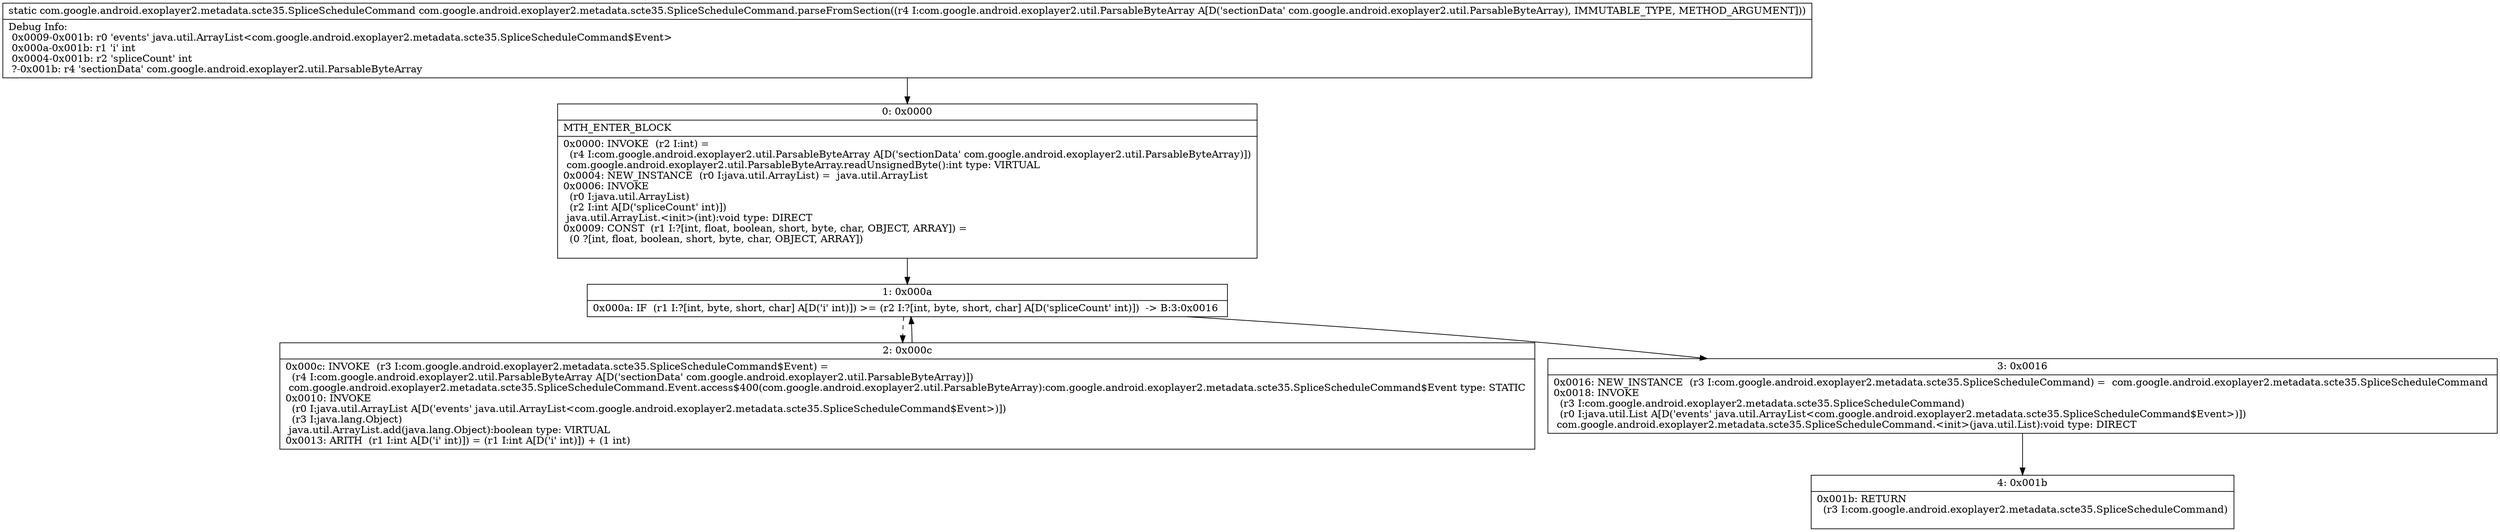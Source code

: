 digraph "CFG forcom.google.android.exoplayer2.metadata.scte35.SpliceScheduleCommand.parseFromSection(Lcom\/google\/android\/exoplayer2\/util\/ParsableByteArray;)Lcom\/google\/android\/exoplayer2\/metadata\/scte35\/SpliceScheduleCommand;" {
Node_0 [shape=record,label="{0\:\ 0x0000|MTH_ENTER_BLOCK\l|0x0000: INVOKE  (r2 I:int) = \l  (r4 I:com.google.android.exoplayer2.util.ParsableByteArray A[D('sectionData' com.google.android.exoplayer2.util.ParsableByteArray)])\l com.google.android.exoplayer2.util.ParsableByteArray.readUnsignedByte():int type: VIRTUAL \l0x0004: NEW_INSTANCE  (r0 I:java.util.ArrayList) =  java.util.ArrayList \l0x0006: INVOKE  \l  (r0 I:java.util.ArrayList)\l  (r2 I:int A[D('spliceCount' int)])\l java.util.ArrayList.\<init\>(int):void type: DIRECT \l0x0009: CONST  (r1 I:?[int, float, boolean, short, byte, char, OBJECT, ARRAY]) = \l  (0 ?[int, float, boolean, short, byte, char, OBJECT, ARRAY])\l \l}"];
Node_1 [shape=record,label="{1\:\ 0x000a|0x000a: IF  (r1 I:?[int, byte, short, char] A[D('i' int)]) \>= (r2 I:?[int, byte, short, char] A[D('spliceCount' int)])  \-\> B:3:0x0016 \l}"];
Node_2 [shape=record,label="{2\:\ 0x000c|0x000c: INVOKE  (r3 I:com.google.android.exoplayer2.metadata.scte35.SpliceScheduleCommand$Event) = \l  (r4 I:com.google.android.exoplayer2.util.ParsableByteArray A[D('sectionData' com.google.android.exoplayer2.util.ParsableByteArray)])\l com.google.android.exoplayer2.metadata.scte35.SpliceScheduleCommand.Event.access$400(com.google.android.exoplayer2.util.ParsableByteArray):com.google.android.exoplayer2.metadata.scte35.SpliceScheduleCommand$Event type: STATIC \l0x0010: INVOKE  \l  (r0 I:java.util.ArrayList A[D('events' java.util.ArrayList\<com.google.android.exoplayer2.metadata.scte35.SpliceScheduleCommand$Event\>)])\l  (r3 I:java.lang.Object)\l java.util.ArrayList.add(java.lang.Object):boolean type: VIRTUAL \l0x0013: ARITH  (r1 I:int A[D('i' int)]) = (r1 I:int A[D('i' int)]) + (1 int) \l}"];
Node_3 [shape=record,label="{3\:\ 0x0016|0x0016: NEW_INSTANCE  (r3 I:com.google.android.exoplayer2.metadata.scte35.SpliceScheduleCommand) =  com.google.android.exoplayer2.metadata.scte35.SpliceScheduleCommand \l0x0018: INVOKE  \l  (r3 I:com.google.android.exoplayer2.metadata.scte35.SpliceScheduleCommand)\l  (r0 I:java.util.List A[D('events' java.util.ArrayList\<com.google.android.exoplayer2.metadata.scte35.SpliceScheduleCommand$Event\>)])\l com.google.android.exoplayer2.metadata.scte35.SpliceScheduleCommand.\<init\>(java.util.List):void type: DIRECT \l}"];
Node_4 [shape=record,label="{4\:\ 0x001b|0x001b: RETURN  \l  (r3 I:com.google.android.exoplayer2.metadata.scte35.SpliceScheduleCommand)\l \l}"];
MethodNode[shape=record,label="{static com.google.android.exoplayer2.metadata.scte35.SpliceScheduleCommand com.google.android.exoplayer2.metadata.scte35.SpliceScheduleCommand.parseFromSection((r4 I:com.google.android.exoplayer2.util.ParsableByteArray A[D('sectionData' com.google.android.exoplayer2.util.ParsableByteArray), IMMUTABLE_TYPE, METHOD_ARGUMENT]))  | Debug Info:\l  0x0009\-0x001b: r0 'events' java.util.ArrayList\<com.google.android.exoplayer2.metadata.scte35.SpliceScheduleCommand$Event\>\l  0x000a\-0x001b: r1 'i' int\l  0x0004\-0x001b: r2 'spliceCount' int\l  ?\-0x001b: r4 'sectionData' com.google.android.exoplayer2.util.ParsableByteArray\l}"];
MethodNode -> Node_0;
Node_0 -> Node_1;
Node_1 -> Node_2[style=dashed];
Node_1 -> Node_3;
Node_2 -> Node_1;
Node_3 -> Node_4;
}

